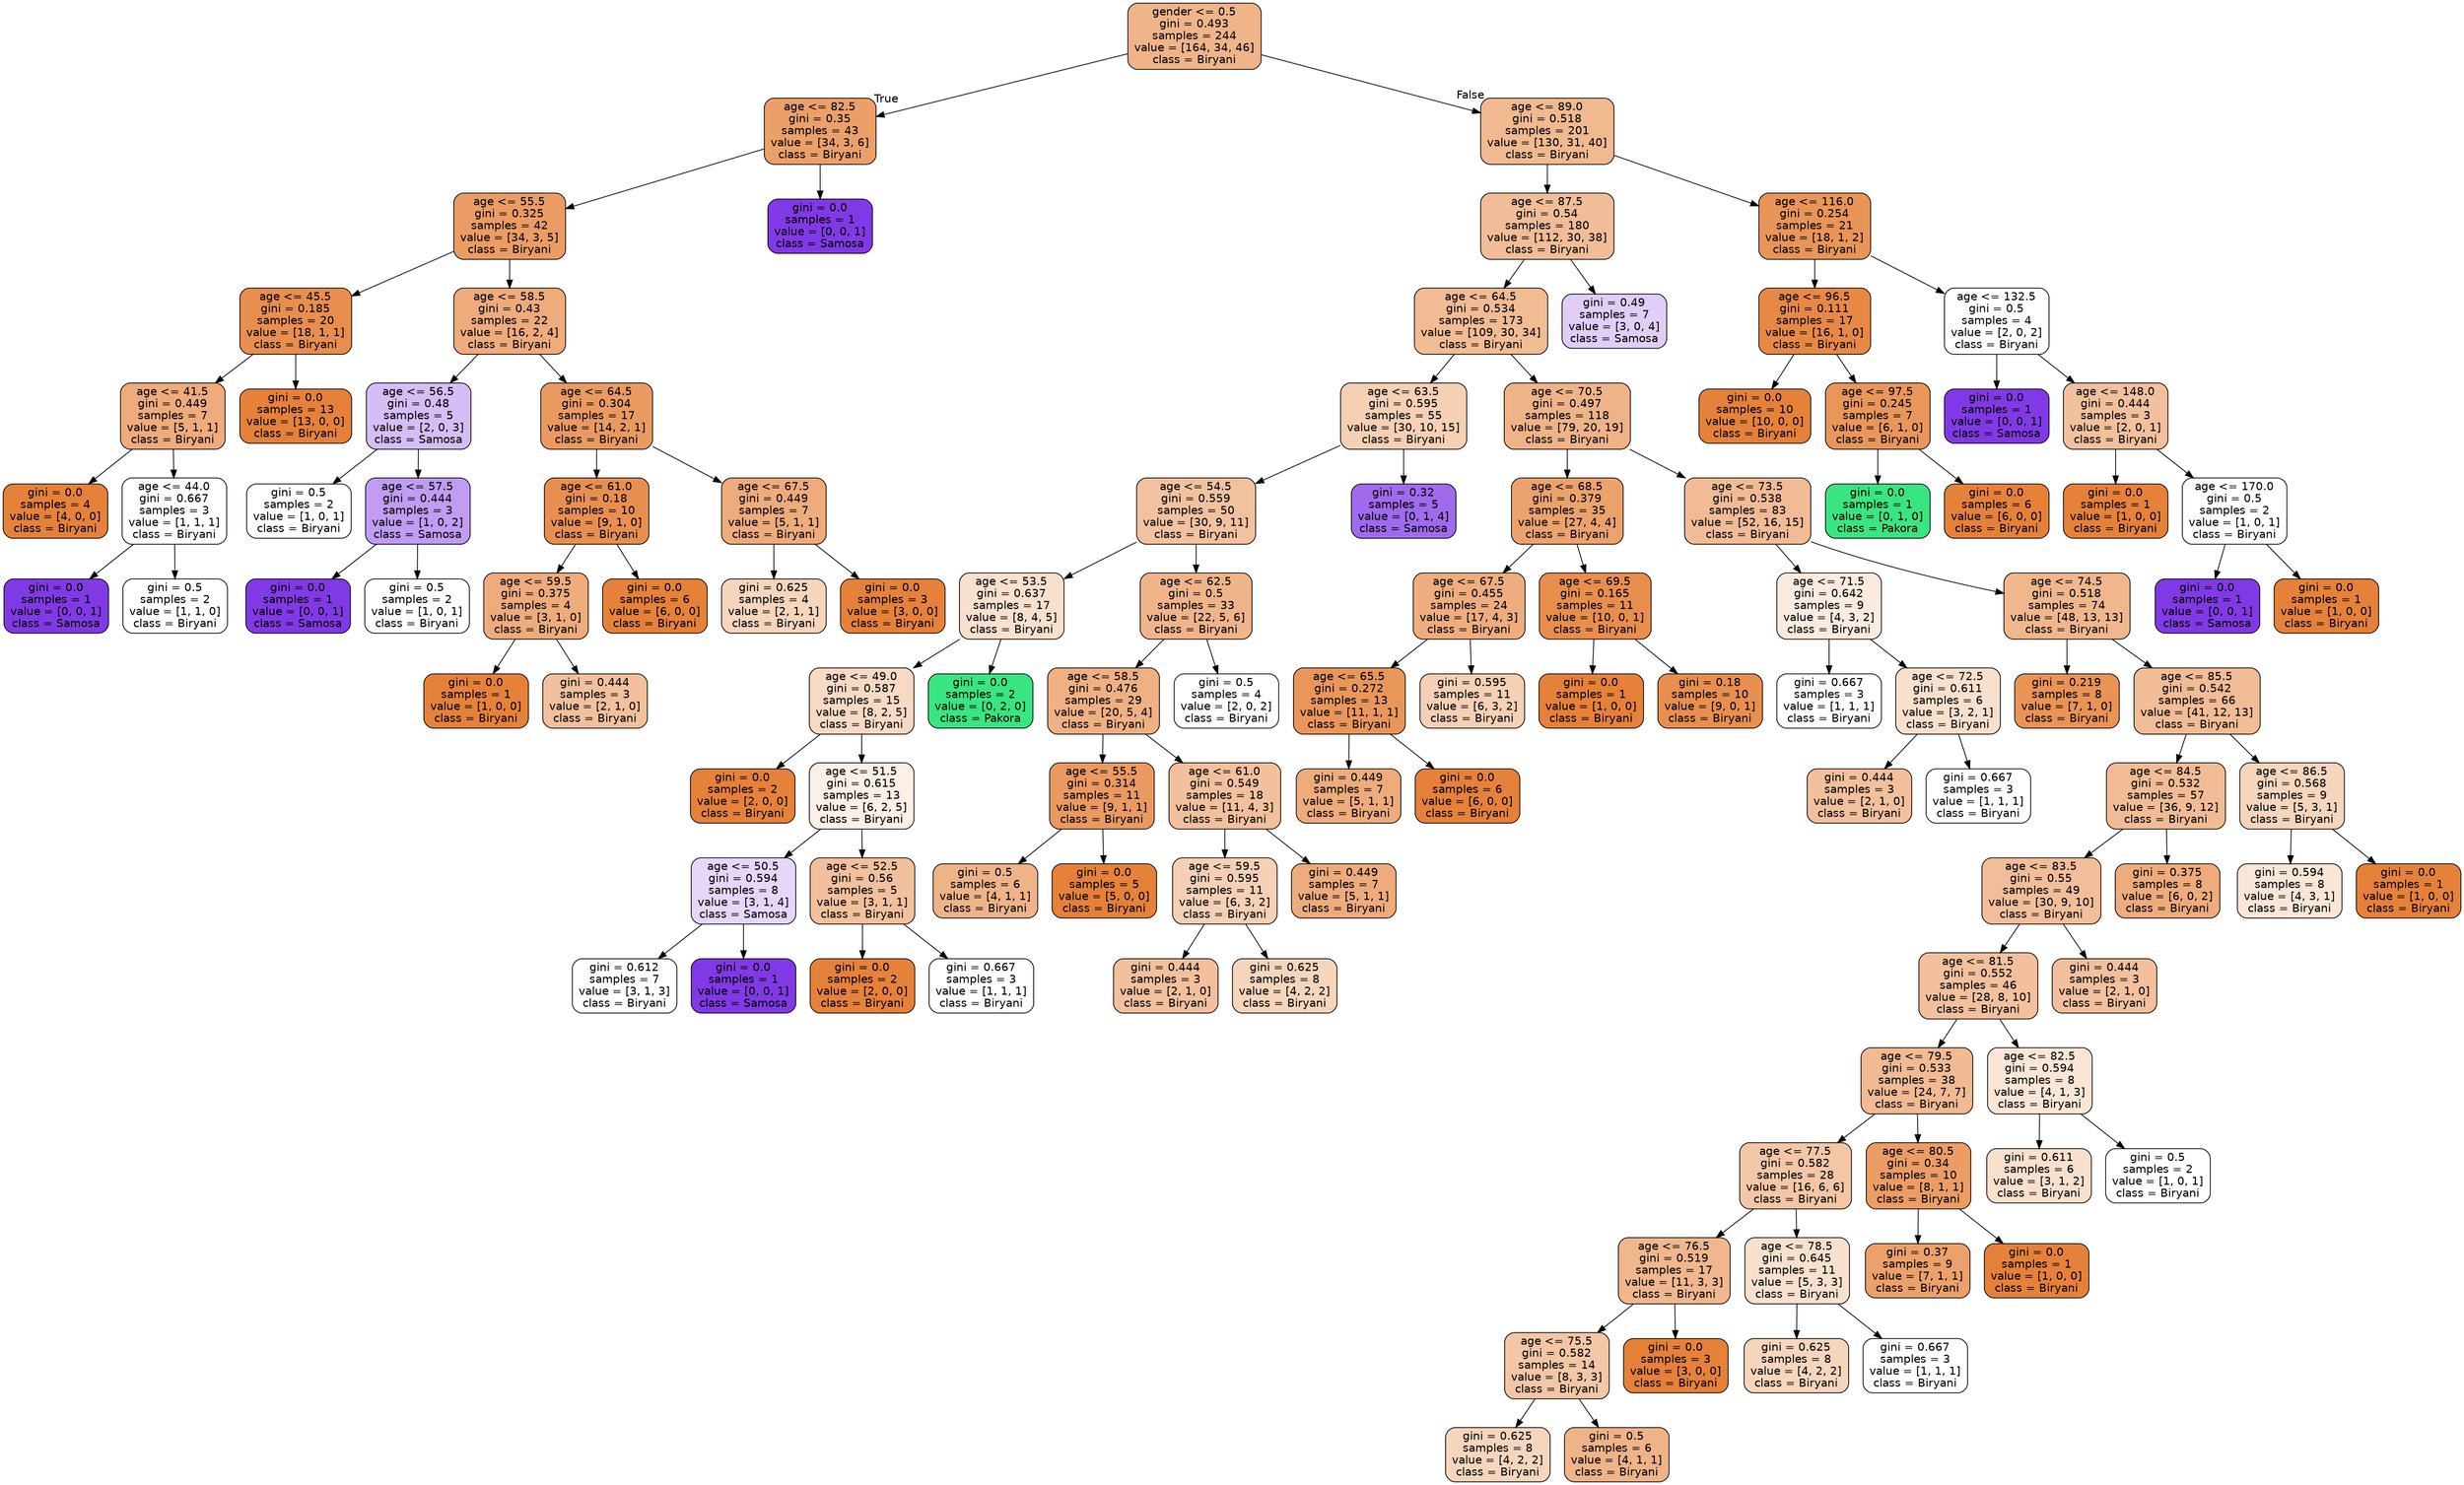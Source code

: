 digraph Tree {
node [shape=box, style="filled, rounded", color="black", fontname="helvetica"] ;
edge [fontname="helvetica"] ;
0 [label="gender <= 0.5\ngini = 0.493\nsamples = 244\nvalue = [164, 34, 46]\nclass = Biryani", fillcolor="#f0b489"] ;
1 [label="age <= 82.5\ngini = 0.35\nsamples = 43\nvalue = [34, 3, 6]\nclass = Biryani", fillcolor="#eba069"] ;
0 -> 1 [labeldistance=2.5, labelangle=45, headlabel="True"] ;
2 [label="age <= 55.5\ngini = 0.325\nsamples = 42\nvalue = [34, 3, 5]\nclass = Biryani", fillcolor="#eb9c64"] ;
1 -> 2 ;
3 [label="age <= 45.5\ngini = 0.185\nsamples = 20\nvalue = [18, 1, 1]\nclass = Biryani", fillcolor="#e88e4e"] ;
2 -> 3 ;
4 [label="age <= 41.5\ngini = 0.449\nsamples = 7\nvalue = [5, 1, 1]\nclass = Biryani", fillcolor="#eeab7b"] ;
3 -> 4 ;
5 [label="gini = 0.0\nsamples = 4\nvalue = [4, 0, 0]\nclass = Biryani", fillcolor="#e58139"] ;
4 -> 5 ;
6 [label="age <= 44.0\ngini = 0.667\nsamples = 3\nvalue = [1, 1, 1]\nclass = Biryani", fillcolor="#ffffff"] ;
4 -> 6 ;
7 [label="gini = 0.0\nsamples = 1\nvalue = [0, 0, 1]\nclass = Samosa", fillcolor="#8139e5"] ;
6 -> 7 ;
8 [label="gini = 0.5\nsamples = 2\nvalue = [1, 1, 0]\nclass = Biryani", fillcolor="#ffffff"] ;
6 -> 8 ;
9 [label="gini = 0.0\nsamples = 13\nvalue = [13, 0, 0]\nclass = Biryani", fillcolor="#e58139"] ;
3 -> 9 ;
10 [label="age <= 58.5\ngini = 0.43\nsamples = 22\nvalue = [16, 2, 4]\nclass = Biryani", fillcolor="#eeab7b"] ;
2 -> 10 ;
11 [label="age <= 56.5\ngini = 0.48\nsamples = 5\nvalue = [2, 0, 3]\nclass = Samosa", fillcolor="#d5bdf6"] ;
10 -> 11 ;
12 [label="gini = 0.5\nsamples = 2\nvalue = [1, 0, 1]\nclass = Biryani", fillcolor="#ffffff"] ;
11 -> 12 ;
13 [label="age <= 57.5\ngini = 0.444\nsamples = 3\nvalue = [1, 0, 2]\nclass = Samosa", fillcolor="#c09cf2"] ;
11 -> 13 ;
14 [label="gini = 0.0\nsamples = 1\nvalue = [0, 0, 1]\nclass = Samosa", fillcolor="#8139e5"] ;
13 -> 14 ;
15 [label="gini = 0.5\nsamples = 2\nvalue = [1, 0, 1]\nclass = Biryani", fillcolor="#ffffff"] ;
13 -> 15 ;
16 [label="age <= 64.5\ngini = 0.304\nsamples = 17\nvalue = [14, 2, 1]\nclass = Biryani", fillcolor="#ea9a61"] ;
10 -> 16 ;
17 [label="age <= 61.0\ngini = 0.18\nsamples = 10\nvalue = [9, 1, 0]\nclass = Biryani", fillcolor="#e88f4f"] ;
16 -> 17 ;
18 [label="age <= 59.5\ngini = 0.375\nsamples = 4\nvalue = [3, 1, 0]\nclass = Biryani", fillcolor="#eeab7b"] ;
17 -> 18 ;
19 [label="gini = 0.0\nsamples = 1\nvalue = [1, 0, 0]\nclass = Biryani", fillcolor="#e58139"] ;
18 -> 19 ;
20 [label="gini = 0.444\nsamples = 3\nvalue = [2, 1, 0]\nclass = Biryani", fillcolor="#f2c09c"] ;
18 -> 20 ;
21 [label="gini = 0.0\nsamples = 6\nvalue = [6, 0, 0]\nclass = Biryani", fillcolor="#e58139"] ;
17 -> 21 ;
22 [label="age <= 67.5\ngini = 0.449\nsamples = 7\nvalue = [5, 1, 1]\nclass = Biryani", fillcolor="#eeab7b"] ;
16 -> 22 ;
23 [label="gini = 0.625\nsamples = 4\nvalue = [2, 1, 1]\nclass = Biryani", fillcolor="#f6d5bd"] ;
22 -> 23 ;
24 [label="gini = 0.0\nsamples = 3\nvalue = [3, 0, 0]\nclass = Biryani", fillcolor="#e58139"] ;
22 -> 24 ;
25 [label="gini = 0.0\nsamples = 1\nvalue = [0, 0, 1]\nclass = Samosa", fillcolor="#8139e5"] ;
1 -> 25 ;
26 [label="age <= 89.0\ngini = 0.518\nsamples = 201\nvalue = [130, 31, 40]\nclass = Biryani", fillcolor="#f0b990"] ;
0 -> 26 [labeldistance=2.5, labelangle=-45, headlabel="False"] ;
27 [label="age <= 87.5\ngini = 0.54\nsamples = 180\nvalue = [112, 30, 38]\nclass = Biryani", fillcolor="#f1bd98"] ;
26 -> 27 ;
28 [label="age <= 64.5\ngini = 0.534\nsamples = 173\nvalue = [109, 30, 34]\nclass = Biryani", fillcolor="#f1bb94"] ;
27 -> 28 ;
29 [label="age <= 63.5\ngini = 0.595\nsamples = 55\nvalue = [30, 10, 15]\nclass = Biryani", fillcolor="#f5d0b5"] ;
28 -> 29 ;
30 [label="age <= 54.5\ngini = 0.559\nsamples = 50\nvalue = [30, 9, 11]\nclass = Biryani", fillcolor="#f2c29f"] ;
29 -> 30 ;
31 [label="age <= 53.5\ngini = 0.637\nsamples = 17\nvalue = [8, 4, 5]\nclass = Biryani", fillcolor="#f8e0ce"] ;
30 -> 31 ;
32 [label="age <= 49.0\ngini = 0.587\nsamples = 15\nvalue = [8, 2, 5]\nclass = Biryani", fillcolor="#f7d9c4"] ;
31 -> 32 ;
33 [label="gini = 0.0\nsamples = 2\nvalue = [2, 0, 0]\nclass = Biryani", fillcolor="#e58139"] ;
32 -> 33 ;
34 [label="age <= 51.5\ngini = 0.615\nsamples = 13\nvalue = [6, 2, 5]\nclass = Biryani", fillcolor="#fcefe6"] ;
32 -> 34 ;
35 [label="age <= 50.5\ngini = 0.594\nsamples = 8\nvalue = [3, 1, 4]\nclass = Samosa", fillcolor="#e6d7fa"] ;
34 -> 35 ;
36 [label="gini = 0.612\nsamples = 7\nvalue = [3, 1, 3]\nclass = Biryani", fillcolor="#ffffff"] ;
35 -> 36 ;
37 [label="gini = 0.0\nsamples = 1\nvalue = [0, 0, 1]\nclass = Samosa", fillcolor="#8139e5"] ;
35 -> 37 ;
38 [label="age <= 52.5\ngini = 0.56\nsamples = 5\nvalue = [3, 1, 1]\nclass = Biryani", fillcolor="#f2c09c"] ;
34 -> 38 ;
39 [label="gini = 0.0\nsamples = 2\nvalue = [2, 0, 0]\nclass = Biryani", fillcolor="#e58139"] ;
38 -> 39 ;
40 [label="gini = 0.667\nsamples = 3\nvalue = [1, 1, 1]\nclass = Biryani", fillcolor="#ffffff"] ;
38 -> 40 ;
41 [label="gini = 0.0\nsamples = 2\nvalue = [0, 2, 0]\nclass = Pakora", fillcolor="#39e581"] ;
31 -> 41 ;
42 [label="age <= 62.5\ngini = 0.5\nsamples = 33\nvalue = [22, 5, 6]\nclass = Biryani", fillcolor="#f0b48a"] ;
30 -> 42 ;
43 [label="age <= 58.5\ngini = 0.476\nsamples = 29\nvalue = [20, 5, 4]\nclass = Biryani", fillcolor="#efb083"] ;
42 -> 43 ;
44 [label="age <= 55.5\ngini = 0.314\nsamples = 11\nvalue = [9, 1, 1]\nclass = Biryani", fillcolor="#ea9a61"] ;
43 -> 44 ;
45 [label="gini = 0.5\nsamples = 6\nvalue = [4, 1, 1]\nclass = Biryani", fillcolor="#efb388"] ;
44 -> 45 ;
46 [label="gini = 0.0\nsamples = 5\nvalue = [5, 0, 0]\nclass = Biryani", fillcolor="#e58139"] ;
44 -> 46 ;
47 [label="age <= 61.0\ngini = 0.549\nsamples = 18\nvalue = [11, 4, 3]\nclass = Biryani", fillcolor="#f2c09c"] ;
43 -> 47 ;
48 [label="age <= 59.5\ngini = 0.595\nsamples = 11\nvalue = [6, 3, 2]\nclass = Biryani", fillcolor="#f5d0b5"] ;
47 -> 48 ;
49 [label="gini = 0.444\nsamples = 3\nvalue = [2, 1, 0]\nclass = Biryani", fillcolor="#f2c09c"] ;
48 -> 49 ;
50 [label="gini = 0.625\nsamples = 8\nvalue = [4, 2, 2]\nclass = Biryani", fillcolor="#f6d5bd"] ;
48 -> 50 ;
51 [label="gini = 0.449\nsamples = 7\nvalue = [5, 1, 1]\nclass = Biryani", fillcolor="#eeab7b"] ;
47 -> 51 ;
52 [label="gini = 0.5\nsamples = 4\nvalue = [2, 0, 2]\nclass = Biryani", fillcolor="#ffffff"] ;
42 -> 52 ;
53 [label="gini = 0.32\nsamples = 5\nvalue = [0, 1, 4]\nclass = Samosa", fillcolor="#a06aec"] ;
29 -> 53 ;
54 [label="age <= 70.5\ngini = 0.497\nsamples = 118\nvalue = [79, 20, 19]\nclass = Biryani", fillcolor="#efb388"] ;
28 -> 54 ;
55 [label="age <= 68.5\ngini = 0.379\nsamples = 35\nvalue = [27, 4, 4]\nclass = Biryani", fillcolor="#eca26c"] ;
54 -> 55 ;
56 [label="age <= 67.5\ngini = 0.455\nsamples = 24\nvalue = [17, 4, 3]\nclass = Biryani", fillcolor="#eead7e"] ;
55 -> 56 ;
57 [label="age <= 65.5\ngini = 0.272\nsamples = 13\nvalue = [11, 1, 1]\nclass = Biryani", fillcolor="#e9965a"] ;
56 -> 57 ;
58 [label="gini = 0.449\nsamples = 7\nvalue = [5, 1, 1]\nclass = Biryani", fillcolor="#eeab7b"] ;
57 -> 58 ;
59 [label="gini = 0.0\nsamples = 6\nvalue = [6, 0, 0]\nclass = Biryani", fillcolor="#e58139"] ;
57 -> 59 ;
60 [label="gini = 0.595\nsamples = 11\nvalue = [6, 3, 2]\nclass = Biryani", fillcolor="#f5d0b5"] ;
56 -> 60 ;
61 [label="age <= 69.5\ngini = 0.165\nsamples = 11\nvalue = [10, 0, 1]\nclass = Biryani", fillcolor="#e88e4d"] ;
55 -> 61 ;
62 [label="gini = 0.0\nsamples = 1\nvalue = [1, 0, 0]\nclass = Biryani", fillcolor="#e58139"] ;
61 -> 62 ;
63 [label="gini = 0.18\nsamples = 10\nvalue = [9, 0, 1]\nclass = Biryani", fillcolor="#e88f4f"] ;
61 -> 63 ;
64 [label="age <= 73.5\ngini = 0.538\nsamples = 83\nvalue = [52, 16, 15]\nclass = Biryani", fillcolor="#f1bb95"] ;
54 -> 64 ;
65 [label="age <= 71.5\ngini = 0.642\nsamples = 9\nvalue = [4, 3, 2]\nclass = Biryani", fillcolor="#fbeade"] ;
64 -> 65 ;
66 [label="gini = 0.667\nsamples = 3\nvalue = [1, 1, 1]\nclass = Biryani", fillcolor="#ffffff"] ;
65 -> 66 ;
67 [label="age <= 72.5\ngini = 0.611\nsamples = 6\nvalue = [3, 2, 1]\nclass = Biryani", fillcolor="#f8e0ce"] ;
65 -> 67 ;
68 [label="gini = 0.444\nsamples = 3\nvalue = [2, 1, 0]\nclass = Biryani", fillcolor="#f2c09c"] ;
67 -> 68 ;
69 [label="gini = 0.667\nsamples = 3\nvalue = [1, 1, 1]\nclass = Biryani", fillcolor="#ffffff"] ;
67 -> 69 ;
70 [label="age <= 74.5\ngini = 0.518\nsamples = 74\nvalue = [48, 13, 13]\nclass = Biryani", fillcolor="#f0b78d"] ;
64 -> 70 ;
71 [label="gini = 0.219\nsamples = 8\nvalue = [7, 1, 0]\nclass = Biryani", fillcolor="#e99355"] ;
70 -> 71 ;
72 [label="age <= 85.5\ngini = 0.542\nsamples = 66\nvalue = [41, 12, 13]\nclass = Biryani", fillcolor="#f1bc96"] ;
70 -> 72 ;
73 [label="age <= 84.5\ngini = 0.532\nsamples = 57\nvalue = [36, 9, 12]\nclass = Biryani", fillcolor="#f1bc95"] ;
72 -> 73 ;
74 [label="age <= 83.5\ngini = 0.55\nsamples = 49\nvalue = [30, 9, 10]\nclass = Biryani", fillcolor="#f2be99"] ;
73 -> 74 ;
75 [label="age <= 81.5\ngini = 0.552\nsamples = 46\nvalue = [28, 8, 10]\nclass = Biryani", fillcolor="#f2c09c"] ;
74 -> 75 ;
76 [label="age <= 79.5\ngini = 0.533\nsamples = 38\nvalue = [24, 7, 7]\nclass = Biryani", fillcolor="#f1ba92"] ;
75 -> 76 ;
77 [label="age <= 77.5\ngini = 0.582\nsamples = 28\nvalue = [16, 6, 6]\nclass = Biryani", fillcolor="#f3c6a5"] ;
76 -> 77 ;
78 [label="age <= 76.5\ngini = 0.519\nsamples = 17\nvalue = [11, 3, 3]\nclass = Biryani", fillcolor="#f0b78e"] ;
77 -> 78 ;
79 [label="age <= 75.5\ngini = 0.582\nsamples = 14\nvalue = [8, 3, 3]\nclass = Biryani", fillcolor="#f3c6a5"] ;
78 -> 79 ;
80 [label="gini = 0.625\nsamples = 8\nvalue = [4, 2, 2]\nclass = Biryani", fillcolor="#f6d5bd"] ;
79 -> 80 ;
81 [label="gini = 0.5\nsamples = 6\nvalue = [4, 1, 1]\nclass = Biryani", fillcolor="#efb388"] ;
79 -> 81 ;
82 [label="gini = 0.0\nsamples = 3\nvalue = [3, 0, 0]\nclass = Biryani", fillcolor="#e58139"] ;
78 -> 82 ;
83 [label="age <= 78.5\ngini = 0.645\nsamples = 11\nvalue = [5, 3, 3]\nclass = Biryani", fillcolor="#f8e0ce"] ;
77 -> 83 ;
84 [label="gini = 0.625\nsamples = 8\nvalue = [4, 2, 2]\nclass = Biryani", fillcolor="#f6d5bd"] ;
83 -> 84 ;
85 [label="gini = 0.667\nsamples = 3\nvalue = [1, 1, 1]\nclass = Biryani", fillcolor="#ffffff"] ;
83 -> 85 ;
86 [label="age <= 80.5\ngini = 0.34\nsamples = 10\nvalue = [8, 1, 1]\nclass = Biryani", fillcolor="#eb9d65"] ;
76 -> 86 ;
87 [label="gini = 0.37\nsamples = 9\nvalue = [7, 1, 1]\nclass = Biryani", fillcolor="#eca06a"] ;
86 -> 87 ;
88 [label="gini = 0.0\nsamples = 1\nvalue = [1, 0, 0]\nclass = Biryani", fillcolor="#e58139"] ;
86 -> 88 ;
89 [label="age <= 82.5\ngini = 0.594\nsamples = 8\nvalue = [4, 1, 3]\nclass = Biryani", fillcolor="#fae6d7"] ;
75 -> 89 ;
90 [label="gini = 0.611\nsamples = 6\nvalue = [3, 1, 2]\nclass = Biryani", fillcolor="#f8e0ce"] ;
89 -> 90 ;
91 [label="gini = 0.5\nsamples = 2\nvalue = [1, 0, 1]\nclass = Biryani", fillcolor="#ffffff"] ;
89 -> 91 ;
92 [label="gini = 0.444\nsamples = 3\nvalue = [2, 1, 0]\nclass = Biryani", fillcolor="#f2c09c"] ;
74 -> 92 ;
93 [label="gini = 0.375\nsamples = 8\nvalue = [6, 0, 2]\nclass = Biryani", fillcolor="#eeab7b"] ;
73 -> 93 ;
94 [label="age <= 86.5\ngini = 0.568\nsamples = 9\nvalue = [5, 3, 1]\nclass = Biryani", fillcolor="#f6d5bd"] ;
72 -> 94 ;
95 [label="gini = 0.594\nsamples = 8\nvalue = [4, 3, 1]\nclass = Biryani", fillcolor="#fae6d7"] ;
94 -> 95 ;
96 [label="gini = 0.0\nsamples = 1\nvalue = [1, 0, 0]\nclass = Biryani", fillcolor="#e58139"] ;
94 -> 96 ;
97 [label="gini = 0.49\nsamples = 7\nvalue = [3, 0, 4]\nclass = Samosa", fillcolor="#e0cef8"] ;
27 -> 97 ;
98 [label="age <= 116.0\ngini = 0.254\nsamples = 21\nvalue = [18, 1, 2]\nclass = Biryani", fillcolor="#e99558"] ;
26 -> 98 ;
99 [label="age <= 96.5\ngini = 0.111\nsamples = 17\nvalue = [16, 1, 0]\nclass = Biryani", fillcolor="#e78945"] ;
98 -> 99 ;
100 [label="gini = 0.0\nsamples = 10\nvalue = [10, 0, 0]\nclass = Biryani", fillcolor="#e58139"] ;
99 -> 100 ;
101 [label="age <= 97.5\ngini = 0.245\nsamples = 7\nvalue = [6, 1, 0]\nclass = Biryani", fillcolor="#e9965a"] ;
99 -> 101 ;
102 [label="gini = 0.0\nsamples = 1\nvalue = [0, 1, 0]\nclass = Pakora", fillcolor="#39e581"] ;
101 -> 102 ;
103 [label="gini = 0.0\nsamples = 6\nvalue = [6, 0, 0]\nclass = Biryani", fillcolor="#e58139"] ;
101 -> 103 ;
104 [label="age <= 132.5\ngini = 0.5\nsamples = 4\nvalue = [2, 0, 2]\nclass = Biryani", fillcolor="#ffffff"] ;
98 -> 104 ;
105 [label="gini = 0.0\nsamples = 1\nvalue = [0, 0, 1]\nclass = Samosa", fillcolor="#8139e5"] ;
104 -> 105 ;
106 [label="age <= 148.0\ngini = 0.444\nsamples = 3\nvalue = [2, 0, 1]\nclass = Biryani", fillcolor="#f2c09c"] ;
104 -> 106 ;
107 [label="gini = 0.0\nsamples = 1\nvalue = [1, 0, 0]\nclass = Biryani", fillcolor="#e58139"] ;
106 -> 107 ;
108 [label="age <= 170.0\ngini = 0.5\nsamples = 2\nvalue = [1, 0, 1]\nclass = Biryani", fillcolor="#ffffff"] ;
106 -> 108 ;
109 [label="gini = 0.0\nsamples = 1\nvalue = [0, 0, 1]\nclass = Samosa", fillcolor="#8139e5"] ;
108 -> 109 ;
110 [label="gini = 0.0\nsamples = 1\nvalue = [1, 0, 0]\nclass = Biryani", fillcolor="#e58139"] ;
108 -> 110 ;
}